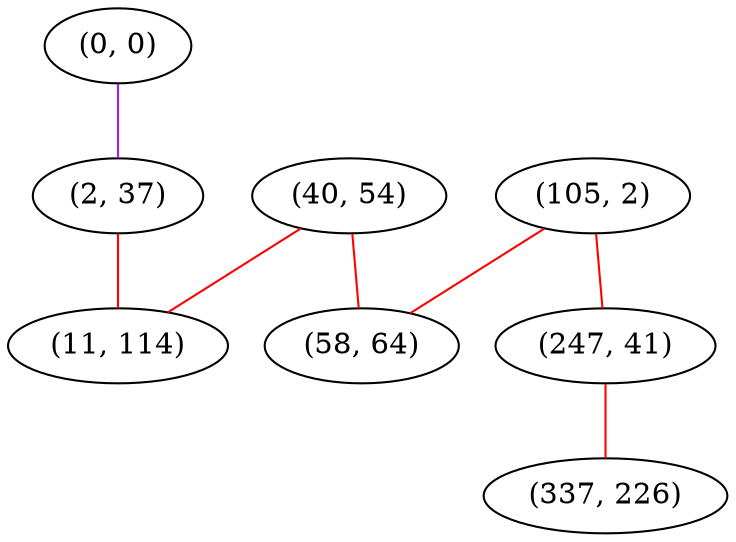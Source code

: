 graph "" {
"(0, 0)";
"(105, 2)";
"(40, 54)";
"(247, 41)";
"(337, 226)";
"(58, 64)";
"(2, 37)";
"(11, 114)";
"(0, 0)" -- "(2, 37)"  [color=purple, key=0, weight=4];
"(105, 2)" -- "(58, 64)"  [color=red, key=0, weight=1];
"(105, 2)" -- "(247, 41)"  [color=red, key=0, weight=1];
"(40, 54)" -- "(58, 64)"  [color=red, key=0, weight=1];
"(40, 54)" -- "(11, 114)"  [color=red, key=0, weight=1];
"(247, 41)" -- "(337, 226)"  [color=red, key=0, weight=1];
"(2, 37)" -- "(11, 114)"  [color=red, key=0, weight=1];
}
